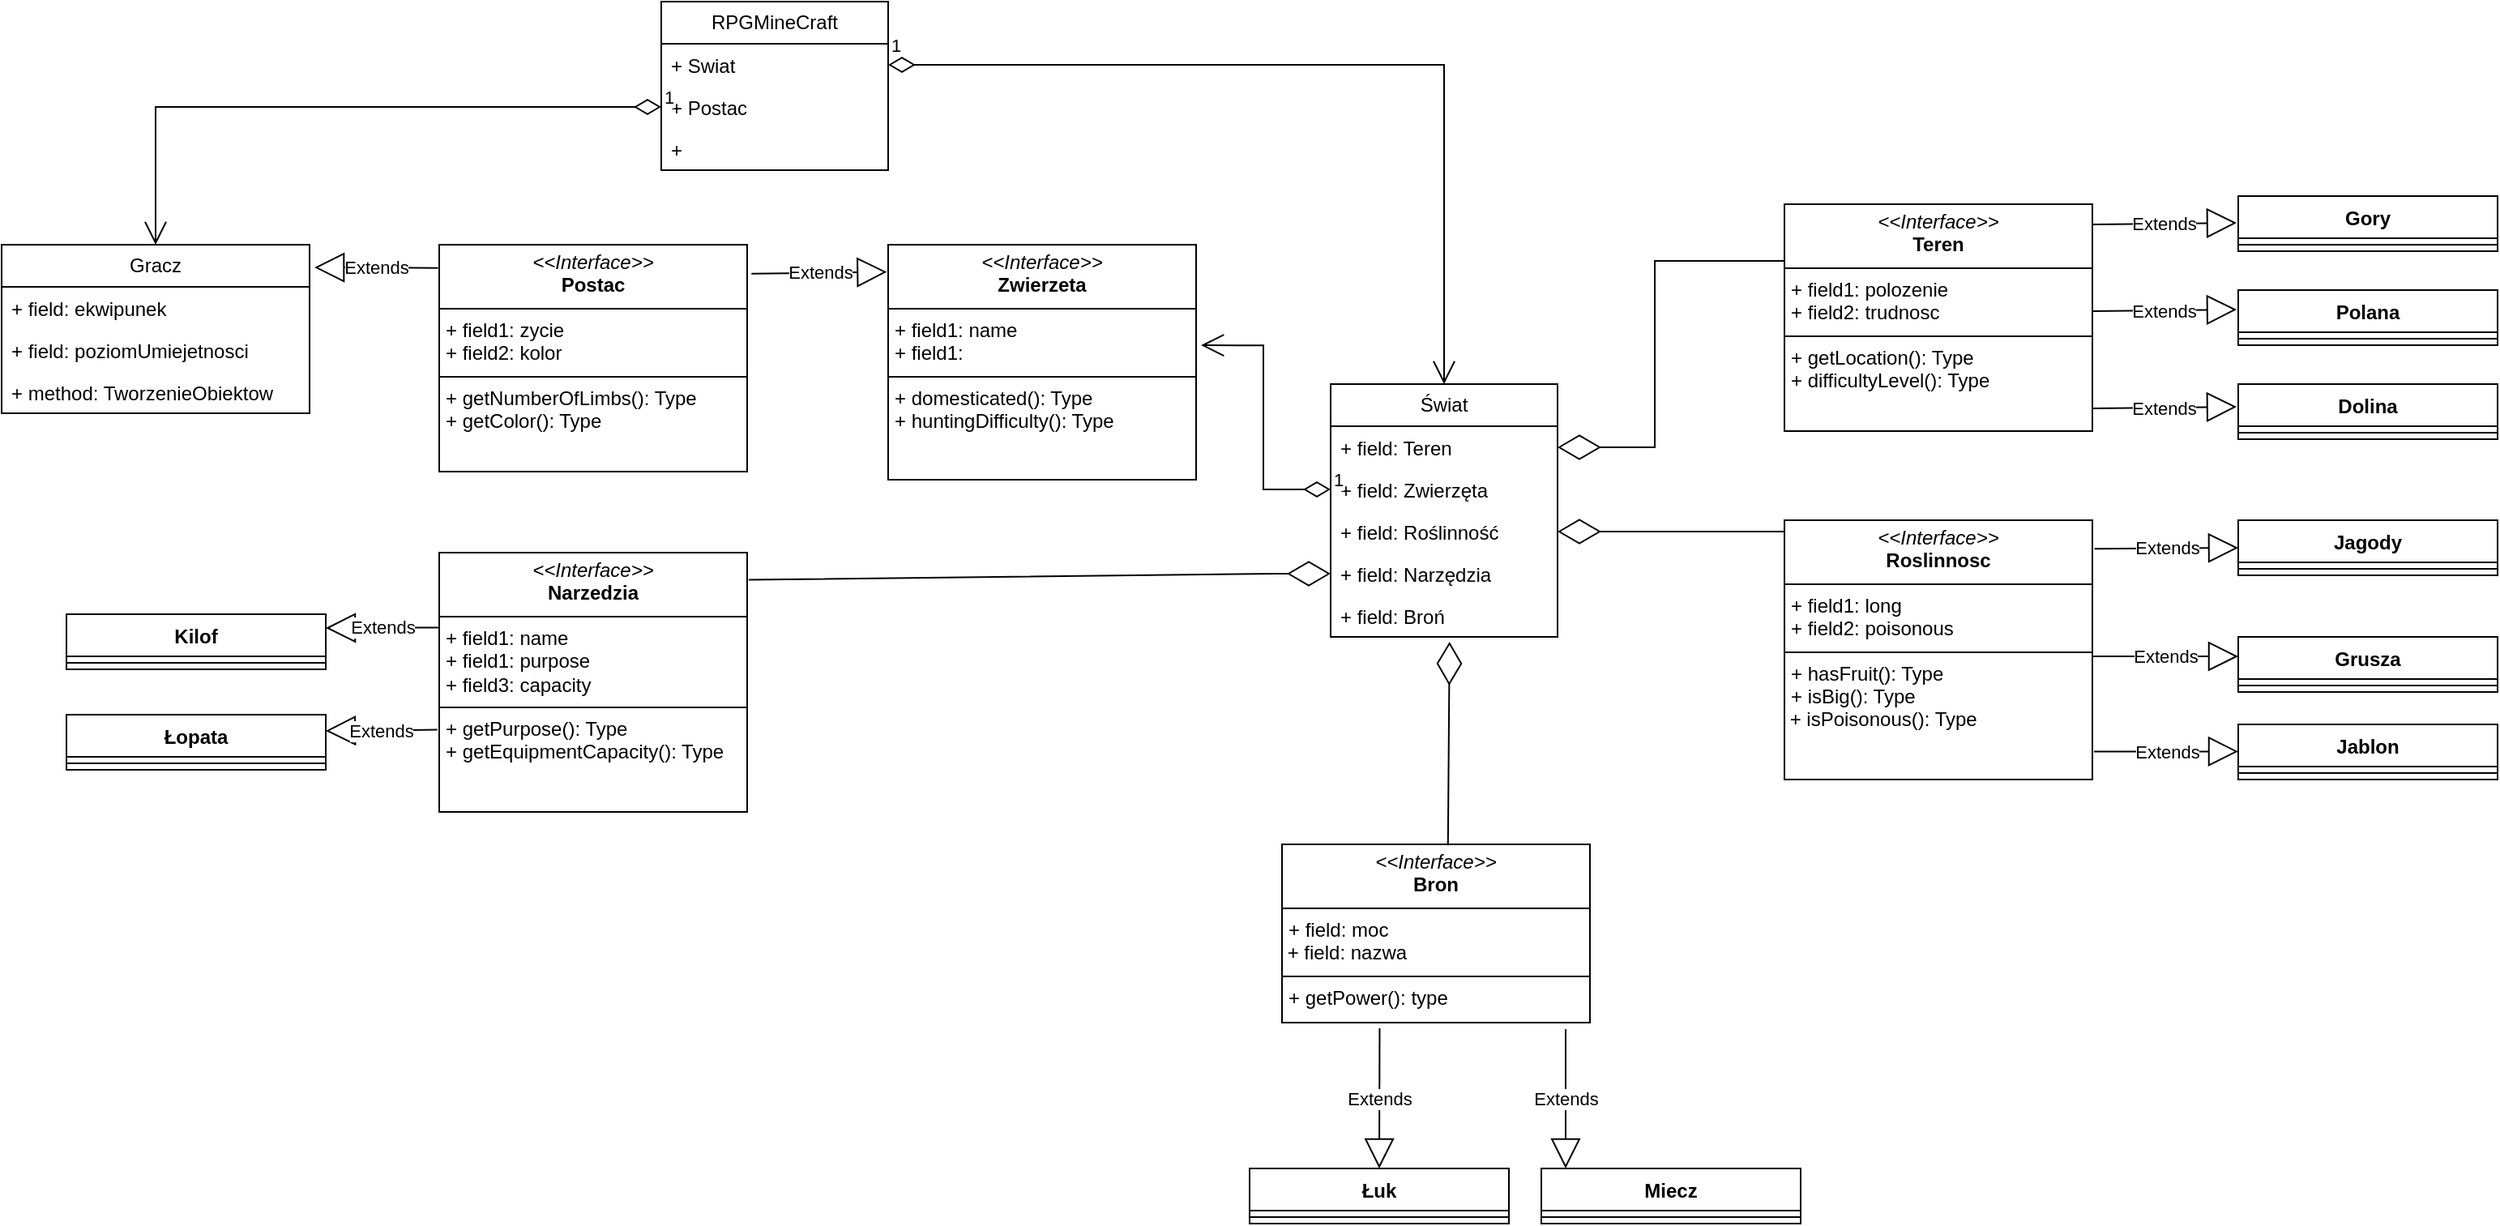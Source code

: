 <mxfile version="24.2.7" type="github">
  <diagram name="Strona-1" id="xcXSSiTUnVyRcXH3bEOQ">
    <mxGraphModel dx="2046" dy="1087" grid="1" gridSize="10" guides="1" tooltips="1" connect="1" arrows="1" fold="1" page="1" pageScale="1" pageWidth="1654" pageHeight="1169" math="0" shadow="0">
      <root>
        <mxCell id="0" />
        <mxCell id="1" parent="0" />
        <mxCell id="Db88CEQdxPXOTMqo4kDj-1" value="RPGMineCraft" style="swimlane;fontStyle=0;childLayout=stackLayout;horizontal=1;startSize=26;fillColor=none;horizontalStack=0;resizeParent=1;resizeParentMax=0;resizeLast=0;collapsible=1;marginBottom=0;whiteSpace=wrap;html=1;" parent="1" vertex="1">
          <mxGeometry x="427" y="200" width="140" height="104" as="geometry" />
        </mxCell>
        <mxCell id="Db88CEQdxPXOTMqo4kDj-2" value="+ Swiat" style="text;strokeColor=none;fillColor=none;align=left;verticalAlign=top;spacingLeft=4;spacingRight=4;overflow=hidden;rotatable=0;points=[[0,0.5],[1,0.5]];portConstraint=eastwest;whiteSpace=wrap;html=1;" parent="Db88CEQdxPXOTMqo4kDj-1" vertex="1">
          <mxGeometry y="26" width="140" height="26" as="geometry" />
        </mxCell>
        <mxCell id="Db88CEQdxPXOTMqo4kDj-3" value="+ Postac" style="text;strokeColor=none;fillColor=none;align=left;verticalAlign=top;spacingLeft=4;spacingRight=4;overflow=hidden;rotatable=0;points=[[0,0.5],[1,0.5]];portConstraint=eastwest;whiteSpace=wrap;html=1;" parent="Db88CEQdxPXOTMqo4kDj-1" vertex="1">
          <mxGeometry y="52" width="140" height="26" as="geometry" />
        </mxCell>
        <mxCell id="Db88CEQdxPXOTMqo4kDj-4" value="+" style="text;strokeColor=none;fillColor=none;align=left;verticalAlign=top;spacingLeft=4;spacingRight=4;overflow=hidden;rotatable=0;points=[[0,0.5],[1,0.5]];portConstraint=eastwest;whiteSpace=wrap;html=1;" parent="Db88CEQdxPXOTMqo4kDj-1" vertex="1">
          <mxGeometry y="78" width="140" height="26" as="geometry" />
        </mxCell>
        <mxCell id="Db88CEQdxPXOTMqo4kDj-5" value="Świat" style="swimlane;fontStyle=0;childLayout=stackLayout;horizontal=1;startSize=26;fillColor=none;horizontalStack=0;resizeParent=1;resizeParentMax=0;resizeLast=0;collapsible=1;marginBottom=0;whiteSpace=wrap;html=1;" parent="1" vertex="1">
          <mxGeometry x="840" y="436" width="140" height="156" as="geometry" />
        </mxCell>
        <mxCell id="Db88CEQdxPXOTMqo4kDj-6" value="+ field: Teren" style="text;strokeColor=none;fillColor=none;align=left;verticalAlign=top;spacingLeft=4;spacingRight=4;overflow=hidden;rotatable=0;points=[[0,0.5],[1,0.5]];portConstraint=eastwest;whiteSpace=wrap;html=1;" parent="Db88CEQdxPXOTMqo4kDj-5" vertex="1">
          <mxGeometry y="26" width="140" height="26" as="geometry" />
        </mxCell>
        <mxCell id="Db88CEQdxPXOTMqo4kDj-8" value="+ field: Zwierzęta" style="text;strokeColor=none;fillColor=none;align=left;verticalAlign=top;spacingLeft=4;spacingRight=4;overflow=hidden;rotatable=0;points=[[0,0.5],[1,0.5]];portConstraint=eastwest;whiteSpace=wrap;html=1;" parent="Db88CEQdxPXOTMqo4kDj-5" vertex="1">
          <mxGeometry y="52" width="140" height="26" as="geometry" />
        </mxCell>
        <mxCell id="Db88CEQdxPXOTMqo4kDj-7" value="+ field: Roślinność" style="text;strokeColor=none;fillColor=none;align=left;verticalAlign=top;spacingLeft=4;spacingRight=4;overflow=hidden;rotatable=0;points=[[0,0.5],[1,0.5]];portConstraint=eastwest;whiteSpace=wrap;html=1;" parent="Db88CEQdxPXOTMqo4kDj-5" vertex="1">
          <mxGeometry y="78" width="140" height="26" as="geometry" />
        </mxCell>
        <mxCell id="Db88CEQdxPXOTMqo4kDj-9" value="+ field: Narzędzia" style="text;strokeColor=none;fillColor=none;align=left;verticalAlign=top;spacingLeft=4;spacingRight=4;overflow=hidden;rotatable=0;points=[[0,0.5],[1,0.5]];portConstraint=eastwest;whiteSpace=wrap;html=1;" parent="Db88CEQdxPXOTMqo4kDj-5" vertex="1">
          <mxGeometry y="104" width="140" height="26" as="geometry" />
        </mxCell>
        <mxCell id="Db88CEQdxPXOTMqo4kDj-10" value="+ field: Broń" style="text;strokeColor=none;fillColor=none;align=left;verticalAlign=top;spacingLeft=4;spacingRight=4;overflow=hidden;rotatable=0;points=[[0,0.5],[1,0.5]];portConstraint=eastwest;whiteSpace=wrap;html=1;" parent="Db88CEQdxPXOTMqo4kDj-5" vertex="1">
          <mxGeometry y="130" width="140" height="26" as="geometry" />
        </mxCell>
        <mxCell id="Db88CEQdxPXOTMqo4kDj-11" value="Gracz" style="swimlane;fontStyle=0;childLayout=stackLayout;horizontal=1;startSize=26;fillColor=none;horizontalStack=0;resizeParent=1;resizeParentMax=0;resizeLast=0;collapsible=1;marginBottom=0;whiteSpace=wrap;html=1;" parent="1" vertex="1">
          <mxGeometry x="20" y="350" width="190" height="104" as="geometry" />
        </mxCell>
        <mxCell id="Db88CEQdxPXOTMqo4kDj-12" value="+ field: ekwipunek" style="text;strokeColor=none;fillColor=none;align=left;verticalAlign=top;spacingLeft=4;spacingRight=4;overflow=hidden;rotatable=0;points=[[0,0.5],[1,0.5]];portConstraint=eastwest;whiteSpace=wrap;html=1;" parent="Db88CEQdxPXOTMqo4kDj-11" vertex="1">
          <mxGeometry y="26" width="190" height="26" as="geometry" />
        </mxCell>
        <mxCell id="Db88CEQdxPXOTMqo4kDj-13" value="+ field: poziomUmiejetnosci" style="text;strokeColor=none;fillColor=none;align=left;verticalAlign=top;spacingLeft=4;spacingRight=4;overflow=hidden;rotatable=0;points=[[0,0.5],[1,0.5]];portConstraint=eastwest;whiteSpace=wrap;html=1;" parent="Db88CEQdxPXOTMqo4kDj-11" vertex="1">
          <mxGeometry y="52" width="190" height="26" as="geometry" />
        </mxCell>
        <mxCell id="Db88CEQdxPXOTMqo4kDj-15" value="+ method: TworzenieObiektow" style="text;strokeColor=none;fillColor=none;align=left;verticalAlign=top;spacingLeft=4;spacingRight=4;overflow=hidden;rotatable=0;points=[[0,0.5],[1,0.5]];portConstraint=eastwest;whiteSpace=wrap;html=1;" parent="Db88CEQdxPXOTMqo4kDj-11" vertex="1">
          <mxGeometry y="78" width="190" height="26" as="geometry" />
        </mxCell>
        <mxCell id="-dvodODmVTUSUa7DOWmt-2" value="&lt;p style=&quot;margin:0px;margin-top:4px;text-align:center;&quot;&gt;&lt;i&gt;&amp;lt;&amp;lt;Interface&amp;gt;&amp;gt;&lt;/i&gt;&lt;br&gt;&lt;b&gt;Teren&lt;/b&gt;&lt;/p&gt;&lt;hr size=&quot;1&quot; style=&quot;border-style:solid;&quot;&gt;&lt;p style=&quot;margin:0px;margin-left:4px;&quot;&gt;+ field1: polozenie&lt;br&gt;+ field2: trudnosc&lt;/p&gt;&lt;hr size=&quot;1&quot; style=&quot;border-style:solid;&quot;&gt;&lt;p style=&quot;margin:0px;margin-left:4px;&quot;&gt;+ getLocation(): Type&lt;br&gt;+ difficultyLevel(): Type&lt;/p&gt;" style="verticalAlign=top;align=left;overflow=fill;html=1;whiteSpace=wrap;" vertex="1" parent="1">
          <mxGeometry x="1120" y="325" width="190" height="140" as="geometry" />
        </mxCell>
        <mxCell id="-dvodODmVTUSUa7DOWmt-3" value="&lt;p style=&quot;margin:0px;margin-top:4px;text-align:center;&quot;&gt;&lt;i&gt;&amp;lt;&amp;lt;Interface&amp;gt;&amp;gt;&lt;/i&gt;&lt;br&gt;&lt;b&gt;Roslinnosc&lt;/b&gt;&lt;/p&gt;&lt;hr size=&quot;1&quot; style=&quot;border-style:solid;&quot;&gt;&lt;p style=&quot;margin:0px;margin-left:4px;&quot;&gt;+ field1: long&lt;br&gt;+ field2: poisonous&lt;/p&gt;&lt;hr size=&quot;1&quot; style=&quot;border-style:solid;&quot;&gt;&lt;p style=&quot;margin:0px;margin-left:4px;&quot;&gt;+ hasFruit(): Type&lt;br&gt;+ isBig(): Type&lt;/p&gt;&amp;nbsp;+ isPoisonous(): Type" style="verticalAlign=top;align=left;overflow=fill;html=1;whiteSpace=wrap;" vertex="1" parent="1">
          <mxGeometry x="1120" y="520" width="190" height="160" as="geometry" />
        </mxCell>
        <mxCell id="-dvodODmVTUSUa7DOWmt-4" value="&lt;p style=&quot;margin:0px;margin-top:4px;text-align:center;&quot;&gt;&lt;i&gt;&amp;lt;&amp;lt;Interface&amp;gt;&amp;gt;&lt;/i&gt;&lt;br&gt;&lt;b&gt;Zwierzeta&lt;/b&gt;&lt;/p&gt;&lt;hr size=&quot;1&quot; style=&quot;border-style:solid;&quot;&gt;&lt;p style=&quot;margin:0px;margin-left:4px;&quot;&gt;+ field1: name&lt;br&gt;+ field1:&amp;nbsp;&lt;br&gt;&lt;/p&gt;&lt;hr size=&quot;1&quot; style=&quot;border-style:solid;&quot;&gt;&lt;p style=&quot;margin:0px;margin-left:4px;&quot;&gt;+ domesticated(): Type&lt;br&gt;+&amp;nbsp;&lt;span style=&quot;background-color: initial;&quot;&gt;huntingD&lt;/span&gt;&lt;span style=&quot;background-color: initial;&quot;&gt;ifficulty(): Type&lt;/span&gt;&lt;/p&gt;&amp;nbsp;" style="verticalAlign=top;align=left;overflow=fill;html=1;whiteSpace=wrap;" vertex="1" parent="1">
          <mxGeometry x="567" y="350" width="190" height="145" as="geometry" />
        </mxCell>
        <mxCell id="-dvodODmVTUSUa7DOWmt-5" value="&lt;p style=&quot;margin:0px;margin-top:4px;text-align:center;&quot;&gt;&lt;i&gt;&amp;lt;&amp;lt;Interface&amp;gt;&amp;gt;&lt;/i&gt;&lt;br&gt;&lt;b&gt;Narzedzia&lt;/b&gt;&lt;/p&gt;&lt;hr size=&quot;1&quot; style=&quot;border-style:solid;&quot;&gt;&lt;p style=&quot;margin:0px;margin-left:4px;&quot;&gt;+ field1: name&lt;br&gt;+ field1:&amp;nbsp;purpose&lt;br&gt;&lt;/p&gt;&lt;p style=&quot;margin:0px;margin-left:4px;&quot;&gt;+ field3:&amp;nbsp;capacity&lt;/p&gt;&lt;hr size=&quot;1&quot; style=&quot;border-style:solid;&quot;&gt;&lt;p style=&quot;margin:0px;margin-left:4px;&quot;&gt;+ getPurpose(): Type&lt;br&gt;+ getEquipmentCapacity&lt;span style=&quot;background-color: initial;&quot;&gt;(): Type&lt;/span&gt;&lt;/p&gt;&amp;nbsp;" style="verticalAlign=top;align=left;overflow=fill;html=1;whiteSpace=wrap;" vertex="1" parent="1">
          <mxGeometry x="290" y="540" width="190" height="160" as="geometry" />
        </mxCell>
        <mxCell id="-dvodODmVTUSUa7DOWmt-6" value="&lt;p style=&quot;margin:0px;margin-top:4px;text-align:center;&quot;&gt;&lt;i&gt;&amp;lt;&amp;lt;Interface&amp;gt;&amp;gt;&lt;/i&gt;&lt;br&gt;&lt;b&gt;Postac&lt;/b&gt;&lt;/p&gt;&lt;hr size=&quot;1&quot; style=&quot;border-style:solid;&quot;&gt;&lt;p style=&quot;margin:0px;margin-left:4px;&quot;&gt;+ field1: zycie&lt;br&gt;+ field2: kolor&lt;/p&gt;&lt;hr size=&quot;1&quot; style=&quot;border-style:solid;&quot;&gt;&lt;p style=&quot;margin:0px;margin-left:4px;&quot;&gt;+ getNumberOfLimbs(): Type&lt;br&gt;+ getColor(): Type&lt;/p&gt;" style="verticalAlign=top;align=left;overflow=fill;html=1;whiteSpace=wrap;" vertex="1" parent="1">
          <mxGeometry x="290" y="350" width="190" height="140" as="geometry" />
        </mxCell>
        <mxCell id="-dvodODmVTUSUa7DOWmt-7" value="1" style="endArrow=open;html=1;endSize=12;startArrow=diamondThin;startSize=14;startFill=0;edgeStyle=orthogonalEdgeStyle;align=left;verticalAlign=bottom;rounded=0;entryX=0.5;entryY=0;entryDx=0;entryDy=0;" edge="1" parent="1" source="Db88CEQdxPXOTMqo4kDj-3" target="Db88CEQdxPXOTMqo4kDj-11">
          <mxGeometry x="-1" y="3" relative="1" as="geometry">
            <mxPoint x="40" y="290" as="sourcePoint" />
            <mxPoint x="200" y="290" as="targetPoint" />
          </mxGeometry>
        </mxCell>
        <mxCell id="-dvodODmVTUSUa7DOWmt-9" value="1" style="endArrow=open;html=1;endSize=12;startArrow=diamondThin;startSize=14;startFill=0;edgeStyle=orthogonalEdgeStyle;align=left;verticalAlign=bottom;rounded=0;entryX=0.5;entryY=0;entryDx=0;entryDy=0;" edge="1" parent="1" source="Db88CEQdxPXOTMqo4kDj-2" target="Db88CEQdxPXOTMqo4kDj-5">
          <mxGeometry x="-1" y="3" relative="1" as="geometry">
            <mxPoint x="1052" y="260" as="sourcePoint" />
            <mxPoint x="800" y="440" as="targetPoint" />
          </mxGeometry>
        </mxCell>
        <mxCell id="-dvodODmVTUSUa7DOWmt-10" value="Extends" style="endArrow=block;endSize=16;endFill=0;html=1;rounded=0;exitX=1.014;exitY=0.128;exitDx=0;exitDy=0;exitPerimeter=0;entryX=-0.004;entryY=0.116;entryDx=0;entryDy=0;entryPerimeter=0;" edge="1" parent="1" source="-dvodODmVTUSUa7DOWmt-6" target="-dvodODmVTUSUa7DOWmt-4">
          <mxGeometry width="160" relative="1" as="geometry">
            <mxPoint x="460" y="460" as="sourcePoint" />
            <mxPoint x="720" y="360" as="targetPoint" />
            <Array as="points" />
          </mxGeometry>
        </mxCell>
        <mxCell id="-dvodODmVTUSUa7DOWmt-11" value="1" style="endArrow=open;html=1;endSize=12;startArrow=diamondThin;startSize=14;startFill=0;edgeStyle=orthogonalEdgeStyle;align=left;verticalAlign=bottom;rounded=0;entryX=1.016;entryY=0.428;entryDx=0;entryDy=0;entryPerimeter=0;" edge="1" parent="1" source="Db88CEQdxPXOTMqo4kDj-8" target="-dvodODmVTUSUa7DOWmt-4">
          <mxGeometry x="-1" y="3" relative="1" as="geometry">
            <mxPoint x="740" y="660" as="sourcePoint" />
            <mxPoint x="900" y="660" as="targetPoint" />
          </mxGeometry>
        </mxCell>
        <mxCell id="-dvodODmVTUSUa7DOWmt-12" value="" style="endArrow=diamondThin;endFill=0;endSize=24;html=1;rounded=0;entryX=0;entryY=0.5;entryDx=0;entryDy=0;exitX=1.005;exitY=0.105;exitDx=0;exitDy=0;exitPerimeter=0;" edge="1" parent="1" source="-dvodODmVTUSUa7DOWmt-5" target="Db88CEQdxPXOTMqo4kDj-9">
          <mxGeometry width="160" relative="1" as="geometry">
            <mxPoint x="640" y="660" as="sourcePoint" />
            <mxPoint x="800" y="660" as="targetPoint" />
            <Array as="points">
              <mxPoint x="805" y="553" />
            </Array>
          </mxGeometry>
        </mxCell>
        <mxCell id="-dvodODmVTUSUa7DOWmt-13" value="" style="endArrow=diamondThin;endFill=0;endSize=24;html=1;rounded=0;entryX=1;entryY=0.5;entryDx=0;entryDy=0;exitX=0;exitY=0.25;exitDx=0;exitDy=0;" edge="1" parent="1" source="-dvodODmVTUSUa7DOWmt-2" target="Db88CEQdxPXOTMqo4kDj-6">
          <mxGeometry width="160" relative="1" as="geometry">
            <mxPoint x="1050" y="707" as="sourcePoint" />
            <mxPoint x="1085" y="540" as="targetPoint" />
            <Array as="points">
              <mxPoint x="1040" y="360" />
              <mxPoint x="1040" y="475" />
            </Array>
          </mxGeometry>
        </mxCell>
        <mxCell id="-dvodODmVTUSUa7DOWmt-14" value="" style="endArrow=diamondThin;endFill=0;endSize=24;html=1;rounded=0;entryX=1;entryY=0.5;entryDx=0;entryDy=0;exitX=0;exitY=0.044;exitDx=0;exitDy=0;exitPerimeter=0;" edge="1" parent="1" source="-dvodODmVTUSUa7DOWmt-3" target="Db88CEQdxPXOTMqo4kDj-7">
          <mxGeometry width="160" relative="1" as="geometry">
            <mxPoint x="1040" y="797" as="sourcePoint" />
            <mxPoint x="1075" y="630" as="targetPoint" />
            <Array as="points">
              <mxPoint x="1040" y="527" />
            </Array>
          </mxGeometry>
        </mxCell>
        <mxCell id="-dvodODmVTUSUa7DOWmt-15" value="Łuk" style="swimlane;fontStyle=1;align=center;verticalAlign=top;childLayout=stackLayout;horizontal=1;startSize=26;horizontalStack=0;resizeParent=1;resizeParentMax=0;resizeLast=0;collapsible=1;marginBottom=0;whiteSpace=wrap;html=1;" vertex="1" parent="1">
          <mxGeometry x="790" y="920" width="160" height="34" as="geometry" />
        </mxCell>
        <mxCell id="-dvodODmVTUSUa7DOWmt-17" value="" style="line;strokeWidth=1;fillColor=none;align=left;verticalAlign=middle;spacingTop=-1;spacingLeft=3;spacingRight=3;rotatable=0;labelPosition=right;points=[];portConstraint=eastwest;strokeColor=inherit;" vertex="1" parent="-dvodODmVTUSUa7DOWmt-15">
          <mxGeometry y="26" width="160" height="8" as="geometry" />
        </mxCell>
        <mxCell id="-dvodODmVTUSUa7DOWmt-19" value="&lt;p style=&quot;margin:0px;margin-top:4px;text-align:center;&quot;&gt;&lt;i&gt;&amp;lt;&amp;lt;Interface&amp;gt;&amp;gt;&lt;/i&gt;&lt;br&gt;&lt;b&gt;Bron&lt;/b&gt;&lt;/p&gt;&lt;hr size=&quot;1&quot; style=&quot;border-style:solid;&quot;&gt;&lt;p style=&quot;margin:0px;margin-left:4px;&quot;&gt;+ field: moc&lt;/p&gt;&lt;div&gt;&amp;nbsp;+ field: nazwa&lt;/div&gt;&lt;hr size=&quot;1&quot; style=&quot;border-style:solid;&quot;&gt;&lt;p style=&quot;margin:0px;margin-left:4px;&quot;&gt;+ getPower(): type&lt;br&gt;&lt;/p&gt;&amp;nbsp;" style="verticalAlign=top;align=left;overflow=fill;html=1;whiteSpace=wrap;" vertex="1" parent="1">
          <mxGeometry x="810" y="720" width="190" height="110" as="geometry" />
        </mxCell>
        <mxCell id="-dvodODmVTUSUa7DOWmt-22" value="Miecz" style="swimlane;fontStyle=1;align=center;verticalAlign=top;childLayout=stackLayout;horizontal=1;startSize=26;horizontalStack=0;resizeParent=1;resizeParentMax=0;resizeLast=0;collapsible=1;marginBottom=0;whiteSpace=wrap;html=1;" vertex="1" parent="1">
          <mxGeometry x="970" y="920" width="160" height="34" as="geometry" />
        </mxCell>
        <mxCell id="-dvodODmVTUSUa7DOWmt-23" value="" style="line;strokeWidth=1;fillColor=none;align=left;verticalAlign=middle;spacingTop=-1;spacingLeft=3;spacingRight=3;rotatable=0;labelPosition=right;points=[];portConstraint=eastwest;strokeColor=inherit;" vertex="1" parent="-dvodODmVTUSUa7DOWmt-22">
          <mxGeometry y="26" width="160" height="8" as="geometry" />
        </mxCell>
        <mxCell id="-dvodODmVTUSUa7DOWmt-24" value="" style="endArrow=diamondThin;endFill=0;endSize=24;html=1;rounded=0;entryX=0.524;entryY=1.115;entryDx=0;entryDy=0;entryPerimeter=0;exitX=0.539;exitY=0.006;exitDx=0;exitDy=0;exitPerimeter=0;" edge="1" parent="1" source="-dvodODmVTUSUa7DOWmt-19" target="Db88CEQdxPXOTMqo4kDj-10">
          <mxGeometry width="160" relative="1" as="geometry">
            <mxPoint x="1040" y="720" as="sourcePoint" />
            <mxPoint x="1075" y="592" as="targetPoint" />
            <Array as="points" />
          </mxGeometry>
        </mxCell>
        <mxCell id="-dvodODmVTUSUa7DOWmt-25" value="Extends" style="endArrow=block;endSize=16;endFill=0;html=1;rounded=0;entryX=0.5;entryY=0;entryDx=0;entryDy=0;exitX=0.317;exitY=1.032;exitDx=0;exitDy=0;exitPerimeter=0;" edge="1" parent="1" source="-dvodODmVTUSUa7DOWmt-19" target="-dvodODmVTUSUa7DOWmt-15">
          <mxGeometry width="160" relative="1" as="geometry">
            <mxPoint x="820" y="880" as="sourcePoint" />
            <mxPoint x="980" y="880" as="targetPoint" />
          </mxGeometry>
        </mxCell>
        <mxCell id="-dvodODmVTUSUa7DOWmt-26" value="Extends" style="endArrow=block;endSize=16;endFill=0;html=1;rounded=0;entryX=0.5;entryY=0;entryDx=0;entryDy=0;exitX=0.317;exitY=1.032;exitDx=0;exitDy=0;exitPerimeter=0;" edge="1" parent="1">
          <mxGeometry width="160" relative="1" as="geometry">
            <mxPoint x="985" y="834" as="sourcePoint" />
            <mxPoint x="985" y="920" as="targetPoint" />
          </mxGeometry>
        </mxCell>
        <mxCell id="-dvodODmVTUSUa7DOWmt-27" value="Kilof" style="swimlane;fontStyle=1;align=center;verticalAlign=top;childLayout=stackLayout;horizontal=1;startSize=26;horizontalStack=0;resizeParent=1;resizeParentMax=0;resizeLast=0;collapsible=1;marginBottom=0;whiteSpace=wrap;html=1;" vertex="1" parent="1">
          <mxGeometry x="60" y="578" width="160" height="34" as="geometry" />
        </mxCell>
        <mxCell id="-dvodODmVTUSUa7DOWmt-28" value="" style="line;strokeWidth=1;fillColor=none;align=left;verticalAlign=middle;spacingTop=-1;spacingLeft=3;spacingRight=3;rotatable=0;labelPosition=right;points=[];portConstraint=eastwest;strokeColor=inherit;" vertex="1" parent="-dvodODmVTUSUa7DOWmt-27">
          <mxGeometry y="26" width="160" height="8" as="geometry" />
        </mxCell>
        <mxCell id="-dvodODmVTUSUa7DOWmt-30" value="Łopata" style="swimlane;fontStyle=1;align=center;verticalAlign=top;childLayout=stackLayout;horizontal=1;startSize=26;horizontalStack=0;resizeParent=1;resizeParentMax=0;resizeLast=0;collapsible=1;marginBottom=0;whiteSpace=wrap;html=1;" vertex="1" parent="1">
          <mxGeometry x="60" y="640" width="160" height="34" as="geometry" />
        </mxCell>
        <mxCell id="-dvodODmVTUSUa7DOWmt-31" value="" style="line;strokeWidth=1;fillColor=none;align=left;verticalAlign=middle;spacingTop=-1;spacingLeft=3;spacingRight=3;rotatable=0;labelPosition=right;points=[];portConstraint=eastwest;strokeColor=inherit;" vertex="1" parent="-dvodODmVTUSUa7DOWmt-30">
          <mxGeometry y="26" width="160" height="8" as="geometry" />
        </mxCell>
        <mxCell id="-dvodODmVTUSUa7DOWmt-33" value="Extends" style="endArrow=block;endSize=16;endFill=0;html=1;rounded=0;entryX=1;entryY=0.25;entryDx=0;entryDy=0;exitX=-0.003;exitY=0.289;exitDx=0;exitDy=0;exitPerimeter=0;" edge="1" parent="1" source="-dvodODmVTUSUa7DOWmt-5" target="-dvodODmVTUSUa7DOWmt-27">
          <mxGeometry width="160" relative="1" as="geometry">
            <mxPoint x="250" y="470" as="sourcePoint" />
            <mxPoint x="250" y="556" as="targetPoint" />
          </mxGeometry>
        </mxCell>
        <mxCell id="-dvodODmVTUSUa7DOWmt-34" value="Extends" style="endArrow=block;endSize=16;endFill=0;html=1;rounded=0;entryX=1;entryY=0.25;entryDx=0;entryDy=0;exitX=-0.006;exitY=0.683;exitDx=0;exitDy=0;exitPerimeter=0;" edge="1" parent="1" source="-dvodODmVTUSUa7DOWmt-5">
          <mxGeometry width="160" relative="1" as="geometry">
            <mxPoint x="286" y="648" as="sourcePoint" />
            <mxPoint x="220" y="650" as="targetPoint" />
          </mxGeometry>
        </mxCell>
        <mxCell id="-dvodODmVTUSUa7DOWmt-35" value="Grusza" style="swimlane;fontStyle=1;align=center;verticalAlign=top;childLayout=stackLayout;horizontal=1;startSize=26;horizontalStack=0;resizeParent=1;resizeParentMax=0;resizeLast=0;collapsible=1;marginBottom=0;whiteSpace=wrap;html=1;" vertex="1" parent="1">
          <mxGeometry x="1400" y="592" width="160" height="34" as="geometry" />
        </mxCell>
        <mxCell id="-dvodODmVTUSUa7DOWmt-36" value="" style="line;strokeWidth=1;fillColor=none;align=left;verticalAlign=middle;spacingTop=-1;spacingLeft=3;spacingRight=3;rotatable=0;labelPosition=right;points=[];portConstraint=eastwest;strokeColor=inherit;" vertex="1" parent="-dvodODmVTUSUa7DOWmt-35">
          <mxGeometry y="26" width="160" height="8" as="geometry" />
        </mxCell>
        <mxCell id="-dvodODmVTUSUa7DOWmt-37" value="Jagody" style="swimlane;fontStyle=1;align=center;verticalAlign=top;childLayout=stackLayout;horizontal=1;startSize=26;horizontalStack=0;resizeParent=1;resizeParentMax=0;resizeLast=0;collapsible=1;marginBottom=0;whiteSpace=wrap;html=1;" vertex="1" parent="1">
          <mxGeometry x="1400" y="520" width="160" height="34" as="geometry" />
        </mxCell>
        <mxCell id="-dvodODmVTUSUa7DOWmt-38" value="" style="line;strokeWidth=1;fillColor=none;align=left;verticalAlign=middle;spacingTop=-1;spacingLeft=3;spacingRight=3;rotatable=0;labelPosition=right;points=[];portConstraint=eastwest;strokeColor=inherit;" vertex="1" parent="-dvodODmVTUSUa7DOWmt-37">
          <mxGeometry y="26" width="160" height="8" as="geometry" />
        </mxCell>
        <mxCell id="-dvodODmVTUSUa7DOWmt-39" value="Extends" style="endArrow=block;endSize=16;endFill=0;html=1;rounded=0;entryX=0;entryY=0.5;entryDx=0;entryDy=0;exitX=1.007;exitY=0.11;exitDx=0;exitDy=0;exitPerimeter=0;" edge="1" parent="1" source="-dvodODmVTUSUa7DOWmt-3" target="-dvodODmVTUSUa7DOWmt-37">
          <mxGeometry width="160" relative="1" as="geometry">
            <mxPoint x="1360" y="410" as="sourcePoint" />
            <mxPoint x="1360" y="496" as="targetPoint" />
          </mxGeometry>
        </mxCell>
        <mxCell id="-dvodODmVTUSUa7DOWmt-40" value="Extends" style="endArrow=block;endSize=16;endFill=0;html=1;rounded=0;entryX=0;entryY=0.5;entryDx=0;entryDy=0;exitX=1.003;exitY=0.525;exitDx=0;exitDy=0;exitPerimeter=0;" edge="1" parent="1" source="-dvodODmVTUSUa7DOWmt-3">
          <mxGeometry width="160" relative="1" as="geometry">
            <mxPoint x="1314" y="604" as="sourcePoint" />
            <mxPoint x="1400" y="604" as="targetPoint" />
          </mxGeometry>
        </mxCell>
        <mxCell id="-dvodODmVTUSUa7DOWmt-41" value="Jablon" style="swimlane;fontStyle=1;align=center;verticalAlign=top;childLayout=stackLayout;horizontal=1;startSize=26;horizontalStack=0;resizeParent=1;resizeParentMax=0;resizeLast=0;collapsible=1;marginBottom=0;whiteSpace=wrap;html=1;" vertex="1" parent="1">
          <mxGeometry x="1400" y="646" width="160" height="34" as="geometry" />
        </mxCell>
        <mxCell id="-dvodODmVTUSUa7DOWmt-42" value="" style="line;strokeWidth=1;fillColor=none;align=left;verticalAlign=middle;spacingTop=-1;spacingLeft=3;spacingRight=3;rotatable=0;labelPosition=right;points=[];portConstraint=eastwest;strokeColor=inherit;" vertex="1" parent="-dvodODmVTUSUa7DOWmt-41">
          <mxGeometry y="26" width="160" height="8" as="geometry" />
        </mxCell>
        <mxCell id="-dvodODmVTUSUa7DOWmt-43" value="Extends" style="endArrow=block;endSize=16;endFill=0;html=1;rounded=0;entryX=0;entryY=0.5;entryDx=0;entryDy=0;exitX=1.003;exitY=0.525;exitDx=0;exitDy=0;exitPerimeter=0;" edge="1" parent="1">
          <mxGeometry width="160" relative="1" as="geometry">
            <mxPoint x="1311" y="662.71" as="sourcePoint" />
            <mxPoint x="1400" y="662.71" as="targetPoint" />
          </mxGeometry>
        </mxCell>
        <mxCell id="-dvodODmVTUSUa7DOWmt-44" value="Gory" style="swimlane;fontStyle=1;align=center;verticalAlign=top;childLayout=stackLayout;horizontal=1;startSize=26;horizontalStack=0;resizeParent=1;resizeParentMax=0;resizeLast=0;collapsible=1;marginBottom=0;whiteSpace=wrap;html=1;" vertex="1" parent="1">
          <mxGeometry x="1400" y="320" width="160" height="34" as="geometry" />
        </mxCell>
        <mxCell id="-dvodODmVTUSUa7DOWmt-45" value="" style="line;strokeWidth=1;fillColor=none;align=left;verticalAlign=middle;spacingTop=-1;spacingLeft=3;spacingRight=3;rotatable=0;labelPosition=right;points=[];portConstraint=eastwest;strokeColor=inherit;" vertex="1" parent="-dvodODmVTUSUa7DOWmt-44">
          <mxGeometry y="26" width="160" height="8" as="geometry" />
        </mxCell>
        <mxCell id="-dvodODmVTUSUa7DOWmt-46" value="Polana" style="swimlane;fontStyle=1;align=center;verticalAlign=top;childLayout=stackLayout;horizontal=1;startSize=26;horizontalStack=0;resizeParent=1;resizeParentMax=0;resizeLast=0;collapsible=1;marginBottom=0;whiteSpace=wrap;html=1;" vertex="1" parent="1">
          <mxGeometry x="1400" y="378" width="160" height="34" as="geometry" />
        </mxCell>
        <mxCell id="-dvodODmVTUSUa7DOWmt-47" value="" style="line;strokeWidth=1;fillColor=none;align=left;verticalAlign=middle;spacingTop=-1;spacingLeft=3;spacingRight=3;rotatable=0;labelPosition=right;points=[];portConstraint=eastwest;strokeColor=inherit;" vertex="1" parent="-dvodODmVTUSUa7DOWmt-46">
          <mxGeometry y="26" width="160" height="8" as="geometry" />
        </mxCell>
        <mxCell id="-dvodODmVTUSUa7DOWmt-48" value="Dolina" style="swimlane;fontStyle=1;align=center;verticalAlign=top;childLayout=stackLayout;horizontal=1;startSize=26;horizontalStack=0;resizeParent=1;resizeParentMax=0;resizeLast=0;collapsible=1;marginBottom=0;whiteSpace=wrap;html=1;" vertex="1" parent="1">
          <mxGeometry x="1400" y="436" width="160" height="34" as="geometry" />
        </mxCell>
        <mxCell id="-dvodODmVTUSUa7DOWmt-49" value="" style="line;strokeWidth=1;fillColor=none;align=left;verticalAlign=middle;spacingTop=-1;spacingLeft=3;spacingRight=3;rotatable=0;labelPosition=right;points=[];portConstraint=eastwest;strokeColor=inherit;" vertex="1" parent="-dvodODmVTUSUa7DOWmt-48">
          <mxGeometry y="26" width="160" height="8" as="geometry" />
        </mxCell>
        <mxCell id="-dvodODmVTUSUa7DOWmt-50" value="Extends" style="endArrow=block;endSize=16;endFill=0;html=1;rounded=0;entryX=0;entryY=0.5;entryDx=0;entryDy=0;exitX=1.007;exitY=0.11;exitDx=0;exitDy=0;exitPerimeter=0;" edge="1" parent="1">
          <mxGeometry width="160" relative="1" as="geometry">
            <mxPoint x="1310" y="337.5" as="sourcePoint" />
            <mxPoint x="1399" y="336.5" as="targetPoint" />
          </mxGeometry>
        </mxCell>
        <mxCell id="-dvodODmVTUSUa7DOWmt-51" value="Extends" style="endArrow=block;endSize=16;endFill=0;html=1;rounded=0;entryX=0;entryY=0.5;entryDx=0;entryDy=0;exitX=1.007;exitY=0.11;exitDx=0;exitDy=0;exitPerimeter=0;" edge="1" parent="1">
          <mxGeometry width="160" relative="1" as="geometry">
            <mxPoint x="1310" y="391" as="sourcePoint" />
            <mxPoint x="1399" y="390" as="targetPoint" />
          </mxGeometry>
        </mxCell>
        <mxCell id="-dvodODmVTUSUa7DOWmt-52" value="Extends" style="endArrow=block;endSize=16;endFill=0;html=1;rounded=0;entryX=0;entryY=0.5;entryDx=0;entryDy=0;exitX=1.007;exitY=0.11;exitDx=0;exitDy=0;exitPerimeter=0;" edge="1" parent="1">
          <mxGeometry width="160" relative="1" as="geometry">
            <mxPoint x="1310" y="451" as="sourcePoint" />
            <mxPoint x="1399" y="450" as="targetPoint" />
          </mxGeometry>
        </mxCell>
        <mxCell id="-dvodODmVTUSUa7DOWmt-53" value="Extends" style="endArrow=block;endSize=16;endFill=0;html=1;rounded=0;exitX=-0.004;exitY=0.103;exitDx=0;exitDy=0;exitPerimeter=0;entryX=1.016;entryY=0.135;entryDx=0;entryDy=0;entryPerimeter=0;" edge="1" parent="1" source="-dvodODmVTUSUa7DOWmt-6" target="Db88CEQdxPXOTMqo4kDj-11">
          <mxGeometry width="160" relative="1" as="geometry">
            <mxPoint x="149" y="580" as="sourcePoint" />
            <mxPoint x="120" y="550" as="targetPoint" />
            <Array as="points">
              <mxPoint x="240" y="364" />
            </Array>
          </mxGeometry>
        </mxCell>
      </root>
    </mxGraphModel>
  </diagram>
</mxfile>
